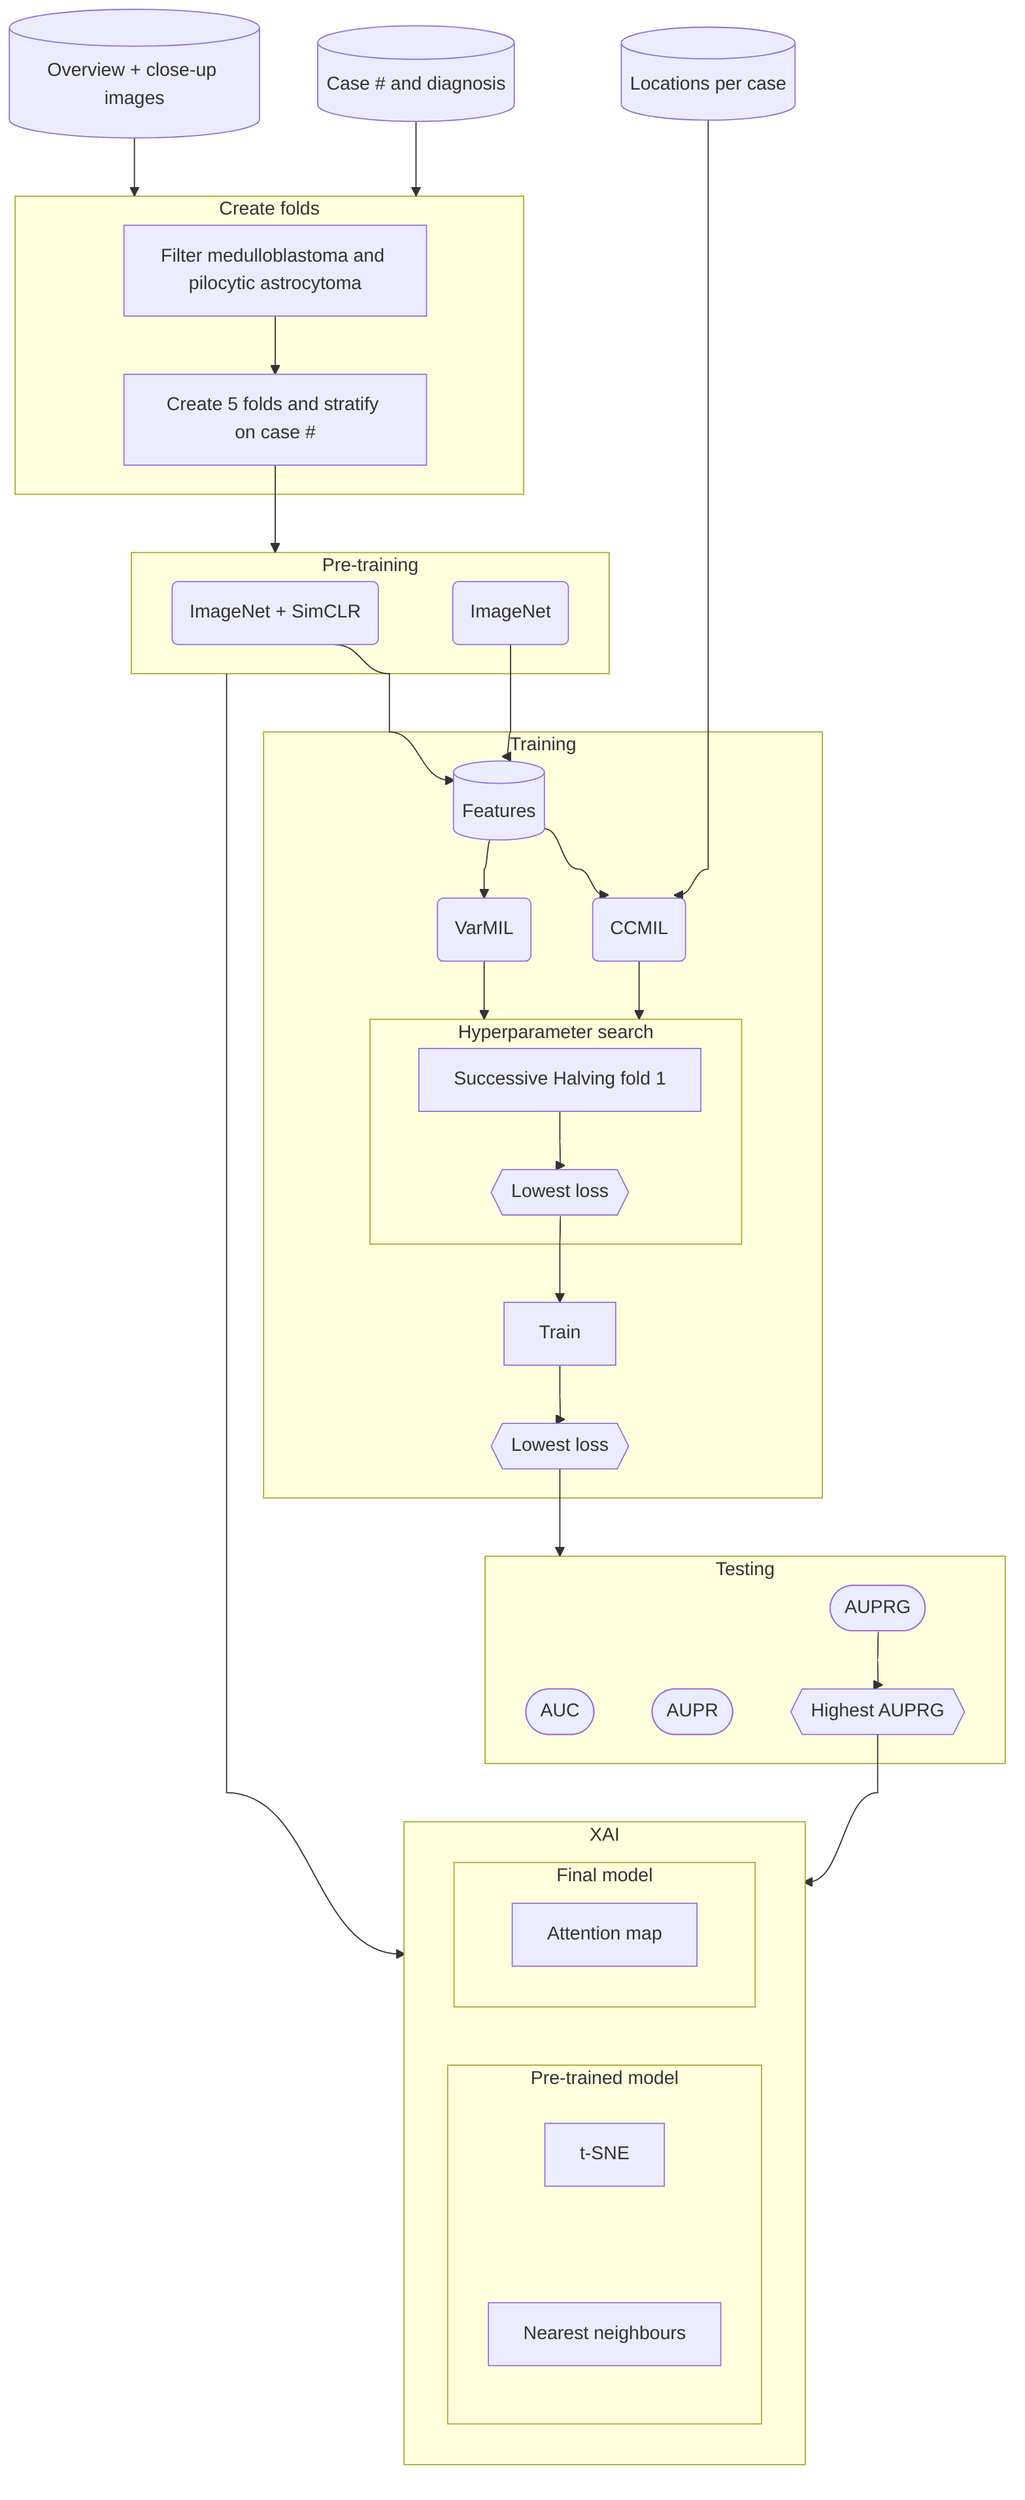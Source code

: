 %%{init: {'theme': 'default', "flowchart" : { "curve" : "bumpX" } } }%%

flowchart TD
    images[(Overview + close-up images)]
    targets[(Case # and diagnosis)]
    cc[(Locations per case)]

    subgraph splits[Create folds]
        filter_data[Filter medulloblastoma and pilocytic astrocytoma]

        create_splits[Create 5 folds and stratify on case #]

        filter_data --> create_splits
    end

    subgraph pretraining[Pre-training]
        SimCLR(ImageNet + SimCLR)
        ImageNet(ImageNet)
    end

    subgraph train[Training]
        features[(Features)]

        subgraph hps[Hyperparameter search]
            sh[Successive Halving fold 1]

            sh_bv{{Lowest loss}}

            sh --> sh_bv
        end

        VarMIL(VarMIL)
        CCMIL(CCMIL)

        train_bv{{Lowest loss}}

        features --> VarMIL & CCMIL

        VarMIL & CCMIL --> hps

        sh_bv --> train_with_conf[Train]

        train_with_conf --> train_bv
    end

    subgraph test[Testing]
        AUC([AUC])
        AUPR([AUPR])
        AUPRG([AUPRG])

        best_model{{Highest AUPRG}}

        %%style ph1 fill:#FFFFFF00, stroke:#FFFFFF00;
        %%style ph2 fill:#FFFFFF00, stroke:#FFFFFF00;
        %%AUC ~~~ ph1[ ]
        %%AUPR ~~~ ph2[ ]

        AUPRG --> best_model

    end

    subgraph xai[XAI]
        subgraph pretrained_model[Pre-trained model]
            tsne[t-SNE]
            nn[Nearest neighbours]
            tsne ~~~ nn
        end

        subgraph final[Final model]
            direction LR
            A[Attention map]
        end
    end

    create_splits --> pretraining
    images & targets --> splits
    SimCLR & ImageNet --> features
    pretraining ---> xai
    train_bv ---> test
    best_model --> xai
    cc ------> CCMIL